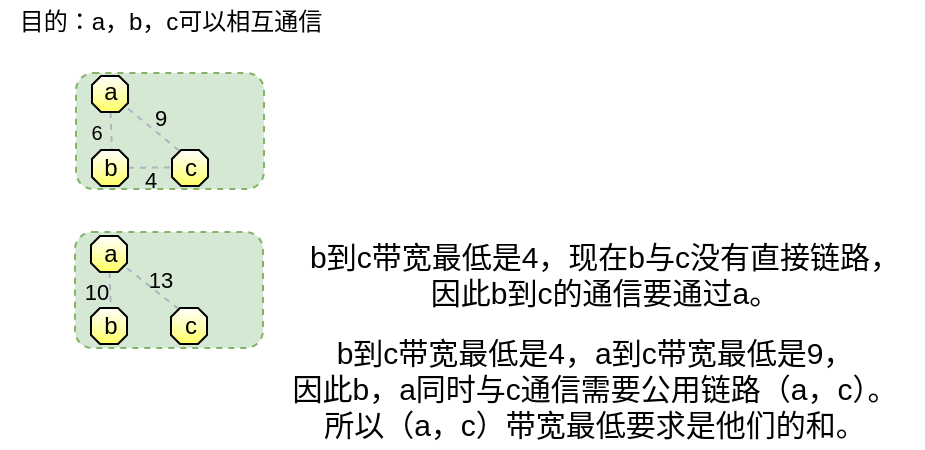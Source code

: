 <mxfile>
    <diagram id="YZrea7R2F8lgoUB3C2W3" name="第 1 页">
        <mxGraphModel dx="433" dy="425" grid="1" gridSize="10" guides="1" tooltips="1" connect="1" arrows="1" fold="1" page="1" pageScale="1" pageWidth="444" pageHeight="312" math="0" shadow="0">
            <root>
                <mxCell id="0"/>
                <mxCell id="1" parent="0"/>
                <mxCell id="2" value="" style="rounded=1;whiteSpace=wrap;html=1;dashed=1;fillColor=#d5e8d4;strokeColor=#82b366;" vertex="1" parent="1">
                    <mxGeometry x="48" y="70.5" width="94" height="58" as="geometry"/>
                </mxCell>
                <mxCell id="3" style="edgeStyle=none;rounded=1;sketch=0;orthogonalLoop=1;jettySize=auto;html=1;strokeColor=#ACB5C2;dashed=1;endArrow=none;endFill=0;" edge="1" parent="1" source="5">
                    <mxGeometry relative="1" as="geometry">
                        <mxPoint x="66" y="110" as="targetPoint"/>
                    </mxGeometry>
                </mxCell>
                <mxCell id="4" style="edgeStyle=none;rounded=1;sketch=0;orthogonalLoop=1;jettySize=auto;html=1;entryX=0.197;entryY=0.014;entryDx=0;entryDy=0;entryPerimeter=0;dashed=1;endArrow=none;endFill=0;strokeColor=#ACB5C2;" edge="1" parent="1" source="5" target="6">
                    <mxGeometry relative="1" as="geometry"/>
                </mxCell>
                <mxCell id="5" value="" style="verticalLabelPosition=bottom;verticalAlign=top;html=1;shape=mxgraph.basic.polygon;polyCoords=[[0.25,0],[0.75,0],[1,0.25],[1,0.75],[0.75,1],[0.25,1],[0,0.75],[0,0.25]];polyline=0;rounded=0;sketch=0;strokeWidth=1;gradientColor=#FFFF66;" vertex="1" parent="1">
                    <mxGeometry x="56" y="72" width="18" height="18" as="geometry"/>
                </mxCell>
                <mxCell id="6" value="" style="verticalLabelPosition=bottom;verticalAlign=top;html=1;shape=mxgraph.basic.polygon;polyCoords=[[0.25,0],[0.75,0],[1,0.25],[1,0.75],[0.75,1],[0.25,1],[0,0.75],[0,0.25]];polyline=0;rounded=0;sketch=0;strokeWidth=1;gradientColor=#FFFF66;" vertex="1" parent="1">
                    <mxGeometry x="96" y="109" width="18" height="18" as="geometry"/>
                </mxCell>
                <mxCell id="7" style="edgeStyle=none;rounded=1;sketch=0;orthogonalLoop=1;jettySize=auto;html=1;entryX=-0.011;entryY=0.483;entryDx=0;entryDy=0;entryPerimeter=0;dashed=1;endArrow=none;endFill=0;strokeColor=#ACB5C2;" edge="1" parent="1" source="8" target="6">
                    <mxGeometry relative="1" as="geometry"/>
                </mxCell>
                <mxCell id="8" value="" style="verticalLabelPosition=bottom;verticalAlign=top;html=1;shape=mxgraph.basic.polygon;polyCoords=[[0.25,0],[0.75,0],[1,0.25],[1,0.75],[0.75,1],[0.25,1],[0,0.75],[0,0.25]];polyline=0;rounded=0;sketch=0;strokeWidth=1;gradientColor=#FFFF66;" vertex="1" parent="1">
                    <mxGeometry x="56" y="109" width="18" height="18" as="geometry"/>
                </mxCell>
                <mxCell id="9" value="a" style="text;html=1;align=center;verticalAlign=middle;resizable=0;points=[];autosize=1;strokeColor=none;fillColor=none;strokeWidth=1;" vertex="1" parent="1">
                    <mxGeometry x="55" y="70" width="20" height="20" as="geometry"/>
                </mxCell>
                <mxCell id="10" value="b" style="text;html=1;align=center;verticalAlign=middle;resizable=0;points=[];autosize=1;strokeColor=none;fillColor=none;" vertex="1" parent="1">
                    <mxGeometry x="55" y="108.25" width="20" height="20" as="geometry"/>
                </mxCell>
                <mxCell id="11" value="9" style="text;html=1;align=center;verticalAlign=middle;resizable=0;points=[];autosize=1;strokeColor=none;fillColor=none;fontSize=11;fontFamily=Helvetica;" vertex="1" parent="1">
                    <mxGeometry x="80" y="83" width="20" height="20" as="geometry"/>
                </mxCell>
                <mxCell id="12" value="c" style="text;html=1;align=center;verticalAlign=middle;resizable=0;points=[];autosize=1;strokeColor=none;fillColor=none;" vertex="1" parent="1">
                    <mxGeometry x="95" y="108" width="20" height="20" as="geometry"/>
                </mxCell>
                <mxCell id="13" value="6" style="text;html=1;align=center;verticalAlign=middle;resizable=0;points=[];autosize=1;strokeColor=none;fillColor=none;fontSize=10;fontColor=#000000;" vertex="1" parent="1">
                    <mxGeometry x="48" y="90" width="20" height="20" as="geometry"/>
                </mxCell>
                <mxCell id="14" value="4" style="text;html=1;align=center;verticalAlign=middle;resizable=0;points=[];autosize=1;strokeColor=none;fillColor=none;fontSize=11;fontFamily=Helvetica;" vertex="1" parent="1">
                    <mxGeometry x="75" y="114" width="20" height="20" as="geometry"/>
                </mxCell>
                <mxCell id="16" value="目的：a，b，c可以相互通信" style="text;html=1;align=center;verticalAlign=middle;resizable=0;points=[];autosize=1;strokeColor=none;fillColor=none;" vertex="1" parent="1">
                    <mxGeometry x="10" y="34.5" width="170" height="20" as="geometry"/>
                </mxCell>
                <mxCell id="19" value="" style="rounded=1;whiteSpace=wrap;html=1;dashed=1;fillColor=#d5e8d4;strokeColor=#82b366;" vertex="1" parent="1">
                    <mxGeometry x="47.5" y="150" width="94" height="58" as="geometry"/>
                </mxCell>
                <mxCell id="35" style="edgeStyle=none;rounded=1;sketch=0;orthogonalLoop=1;jettySize=auto;html=1;strokeColor=#ACB5C2;dashed=1;endArrow=none;endFill=0;" edge="1" parent="1" source="37">
                    <mxGeometry relative="1" as="geometry">
                        <mxPoint x="65.5" y="191" as="targetPoint"/>
                    </mxGeometry>
                </mxCell>
                <mxCell id="36" style="edgeStyle=none;rounded=1;sketch=0;orthogonalLoop=1;jettySize=auto;html=1;entryX=0.197;entryY=0.014;entryDx=0;entryDy=0;entryPerimeter=0;dashed=1;endArrow=none;endFill=0;strokeColor=#ACB5C2;" edge="1" parent="1" source="37" target="38">
                    <mxGeometry relative="1" as="geometry"/>
                </mxCell>
                <mxCell id="37" value="" style="verticalLabelPosition=bottom;verticalAlign=top;html=1;shape=mxgraph.basic.polygon;polyCoords=[[0.25,0],[0.75,0],[1,0.25],[1,0.75],[0.75,1],[0.25,1],[0,0.75],[0,0.25]];polyline=0;rounded=0;sketch=0;strokeWidth=1;gradientColor=#FFFF66;" vertex="1" parent="1">
                    <mxGeometry x="55.5" y="152" width="18" height="18" as="geometry"/>
                </mxCell>
                <mxCell id="38" value="" style="verticalLabelPosition=bottom;verticalAlign=top;html=1;shape=mxgraph.basic.polygon;polyCoords=[[0.25,0],[0.75,0],[1,0.25],[1,0.75],[0.75,1],[0.25,1],[0,0.75],[0,0.25]];polyline=0;rounded=0;sketch=0;strokeWidth=1;gradientColor=#FFFF66;" vertex="1" parent="1">
                    <mxGeometry x="95.5" y="188" width="18" height="18" as="geometry"/>
                </mxCell>
                <mxCell id="39" value="" style="verticalLabelPosition=bottom;verticalAlign=top;html=1;shape=mxgraph.basic.polygon;polyCoords=[[0.25,0],[0.75,0],[1,0.25],[1,0.75],[0.75,1],[0.25,1],[0,0.75],[0,0.25]];polyline=0;rounded=0;sketch=0;strokeWidth=1;gradientColor=#FFFF66;" vertex="1" parent="1">
                    <mxGeometry x="55.5" y="188" width="18" height="18" as="geometry"/>
                </mxCell>
                <mxCell id="40" value="a" style="text;html=1;align=center;verticalAlign=middle;resizable=0;points=[];autosize=1;strokeColor=none;fillColor=none;" vertex="1" parent="1">
                    <mxGeometry x="54.5" y="151" width="20" height="20" as="geometry"/>
                </mxCell>
                <mxCell id="41" value="c" style="text;html=1;align=center;verticalAlign=middle;resizable=0;points=[];autosize=1;strokeColor=none;fillColor=none;" vertex="1" parent="1">
                    <mxGeometry x="94.5" y="187" width="20" height="20" as="geometry"/>
                </mxCell>
                <mxCell id="42" value="b" style="text;html=1;align=center;verticalAlign=middle;resizable=0;points=[];autosize=1;strokeColor=none;fillColor=none;" vertex="1" parent="1">
                    <mxGeometry x="54.5" y="187" width="20" height="20" as="geometry"/>
                </mxCell>
                <mxCell id="43" value="13" style="text;html=1;align=center;verticalAlign=middle;resizable=0;points=[];autosize=1;strokeColor=none;fillColor=none;fontSize=11;fontFamily=Helvetica;" vertex="1" parent="1">
                    <mxGeometry x="74.5" y="164" width="30" height="20" as="geometry"/>
                </mxCell>
                <mxCell id="64" value="10" style="text;html=1;align=center;verticalAlign=middle;resizable=0;points=[];autosize=1;strokeColor=none;fillColor=none;fontSize=11;fontFamily=Helvetica;" vertex="1" parent="1">
                    <mxGeometry x="42.5" y="170" width="30" height="20" as="geometry"/>
                </mxCell>
                <mxCell id="70" value="b到c带宽最低是4，现在b与c没有直接链路，&lt;br&gt;因此b到c的通信要通过a。" style="text;html=1;align=center;verticalAlign=middle;resizable=0;points=[];autosize=1;strokeColor=none;fillColor=none;fontSize=15;" vertex="1" parent="1">
                    <mxGeometry x="156.5" y="151" width="310" height="40" as="geometry"/>
                </mxCell>
                <mxCell id="71" value="b到c带宽最低是4，a到c带宽最低是9，&lt;br style=&quot;font-size: 15px;&quot;&gt;因此b，a同时与c通信需要公用链路（a，c）。&lt;br style=&quot;font-size: 15px;&quot;&gt;所以（a，c）带宽最低要求是他们的和。" style="text;html=1;align=center;verticalAlign=middle;resizable=0;points=[];autosize=1;strokeColor=none;fillColor=none;fontSize=15;" vertex="1" parent="1">
                    <mxGeometry x="141.5" y="198" width="330" height="60" as="geometry"/>
                </mxCell>
            </root>
        </mxGraphModel>
    </diagram>
</mxfile>